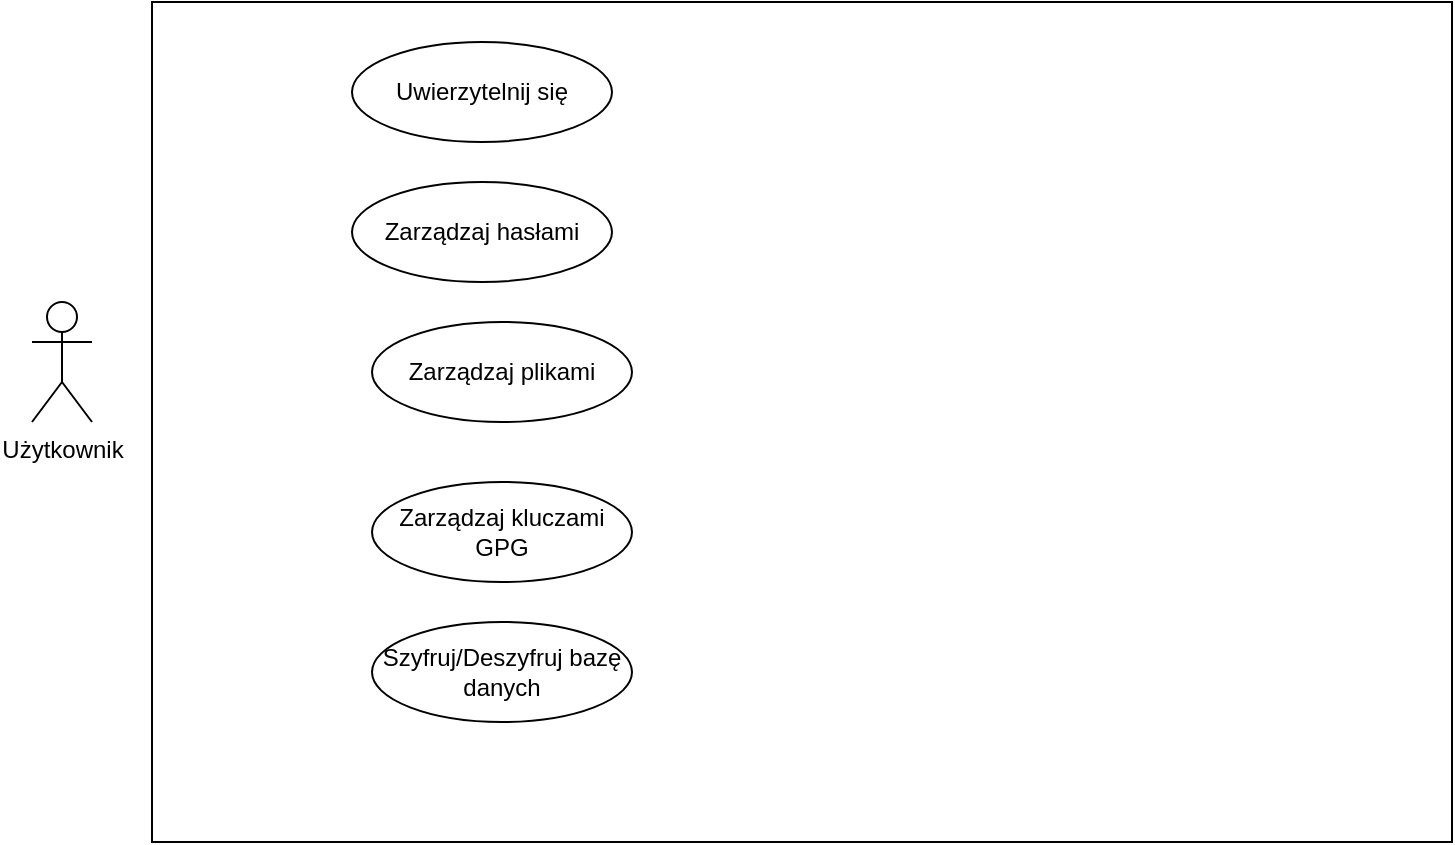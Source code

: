 <mxfile version="28.2.5">
  <diagram name="Page-1" id="3K_Ss0jW4L3a281K4lC9">
    <mxGraphModel dx="537" dy="537" grid="1" gridSize="10" guides="1" tooltips="1" connect="1" arrows="1" fold="1" page="1" pageScale="1" pageWidth="827" pageHeight="1169" math="0" shadow="0">
      <root>
        <mxCell id="0" />
        <mxCell id="1" parent="0" />
        <mxCell id="DnGLQVR7Awy1vxhVKIaK-1" value="Użytkownik" style="shape=umlActor;verticalLabelPosition=bottom;verticalAlign=top;html=1;outlineConnect=0;" parent="1" vertex="1">
          <mxGeometry x="70" y="320" width="30" height="60" as="geometry" />
        </mxCell>
        <mxCell id="2tPmFO7gV65H-qfgYlJl-3" value="" style="rounded=0;whiteSpace=wrap;html=1;" vertex="1" parent="1">
          <mxGeometry x="130" y="170" width="650" height="420" as="geometry" />
        </mxCell>
        <mxCell id="2tPmFO7gV65H-qfgYlJl-5" value="Zarządzaj hasłami" style="ellipse;whiteSpace=wrap;html=1;" vertex="1" parent="1">
          <mxGeometry x="230" y="260" width="130" height="50" as="geometry" />
        </mxCell>
        <mxCell id="2tPmFO7gV65H-qfgYlJl-6" value="Uwierzytelnij się" style="ellipse;whiteSpace=wrap;html=1;" vertex="1" parent="1">
          <mxGeometry x="230" y="190" width="130" height="50" as="geometry" />
        </mxCell>
        <mxCell id="2tPmFO7gV65H-qfgYlJl-7" value="Zarządzaj plikami&lt;span style=&quot;color: rgba(0, 0, 0, 0); font-family: monospace; font-size: 0px; text-align: start; text-wrap-mode: nowrap;&quot;&gt;%3CmxGraphModel%3E%3Croot%3E%3CmxCell%20id%3D%220%22%2F%3E%3CmxCell%20id%3D%221%22%20parent%3D%220%22%2F%3E%3CmxCell%20id%3D%222%22%20value%3D%22Zarz%C4%85dzaj%20has%C5%82ami%22%20style%3D%22ellipse%3BwhiteSpace%3Dwrap%3Bhtml%3D1%3B%22%20vertex%3D%221%22%20parent%3D%221%22%3E%3CmxGeometry%20x%3D%22230%22%20y%3D%22320%22%20width%3D%22130%22%20height%3D%2250%22%20as%3D%22geometry%22%2F%3E%3C%2FmxCell%3E%3C%2Froot%3E%3C%2FmxGraphModel%3E&lt;/span&gt;" style="ellipse;whiteSpace=wrap;html=1;" vertex="1" parent="1">
          <mxGeometry x="240" y="330" width="130" height="50" as="geometry" />
        </mxCell>
        <mxCell id="2tPmFO7gV65H-qfgYlJl-8" value="Zarządzaj kluczami GPG" style="ellipse;whiteSpace=wrap;html=1;" vertex="1" parent="1">
          <mxGeometry x="240" y="410" width="130" height="50" as="geometry" />
        </mxCell>
        <mxCell id="2tPmFO7gV65H-qfgYlJl-9" value="Szyfruj/Deszyfruj bazę danych" style="ellipse;whiteSpace=wrap;html=1;" vertex="1" parent="1">
          <mxGeometry x="240" y="480" width="130" height="50" as="geometry" />
        </mxCell>
      </root>
    </mxGraphModel>
  </diagram>
</mxfile>
